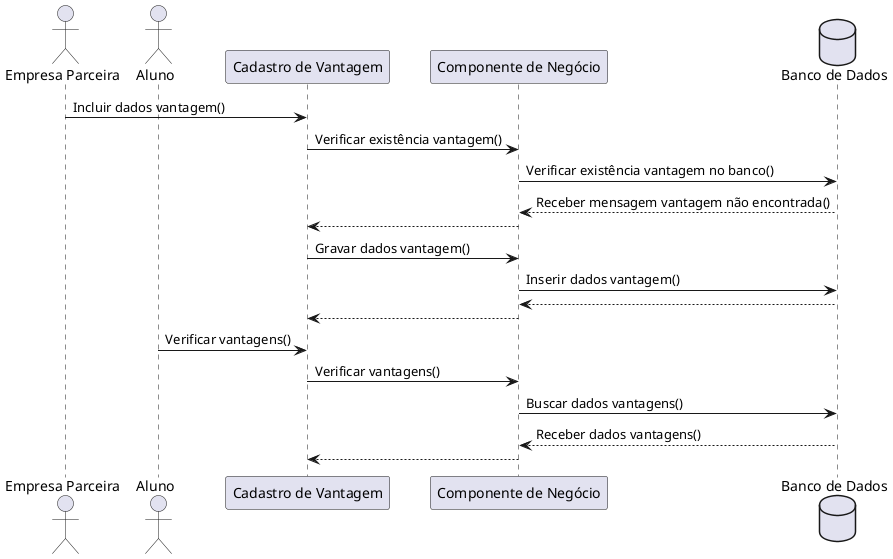 @startuml
actor "Empresa Parceira" as Empresa
actor "Aluno" as Aluno
participant "Cadastro de Vantagem" as Cadastro
participant "Componente de Negócio" as Negocio
database "Banco de Dados" as Banco

Empresa -> Cadastro : Incluir dados vantagem()
Cadastro -> Negocio : Verificar existência vantagem()
Negocio -> Banco : Verificar existência vantagem no banco()
Banco --> Negocio : Receber mensagem vantagem não encontrada()
Negocio --> Cadastro : 
Cadastro -> Negocio : Gravar dados vantagem()
Negocio -> Banco : Inserir dados vantagem()
Banco --> Negocio : 
Negocio --> Cadastro : 
Aluno -> Cadastro : Verificar vantagens()
Cadastro -> Negocio : Verificar vantagens()
Negocio -> Banco : Buscar dados vantagens()
Banco --> Negocio : Receber dados vantagens()
Negocio --> Cadastro : 
@enduml
